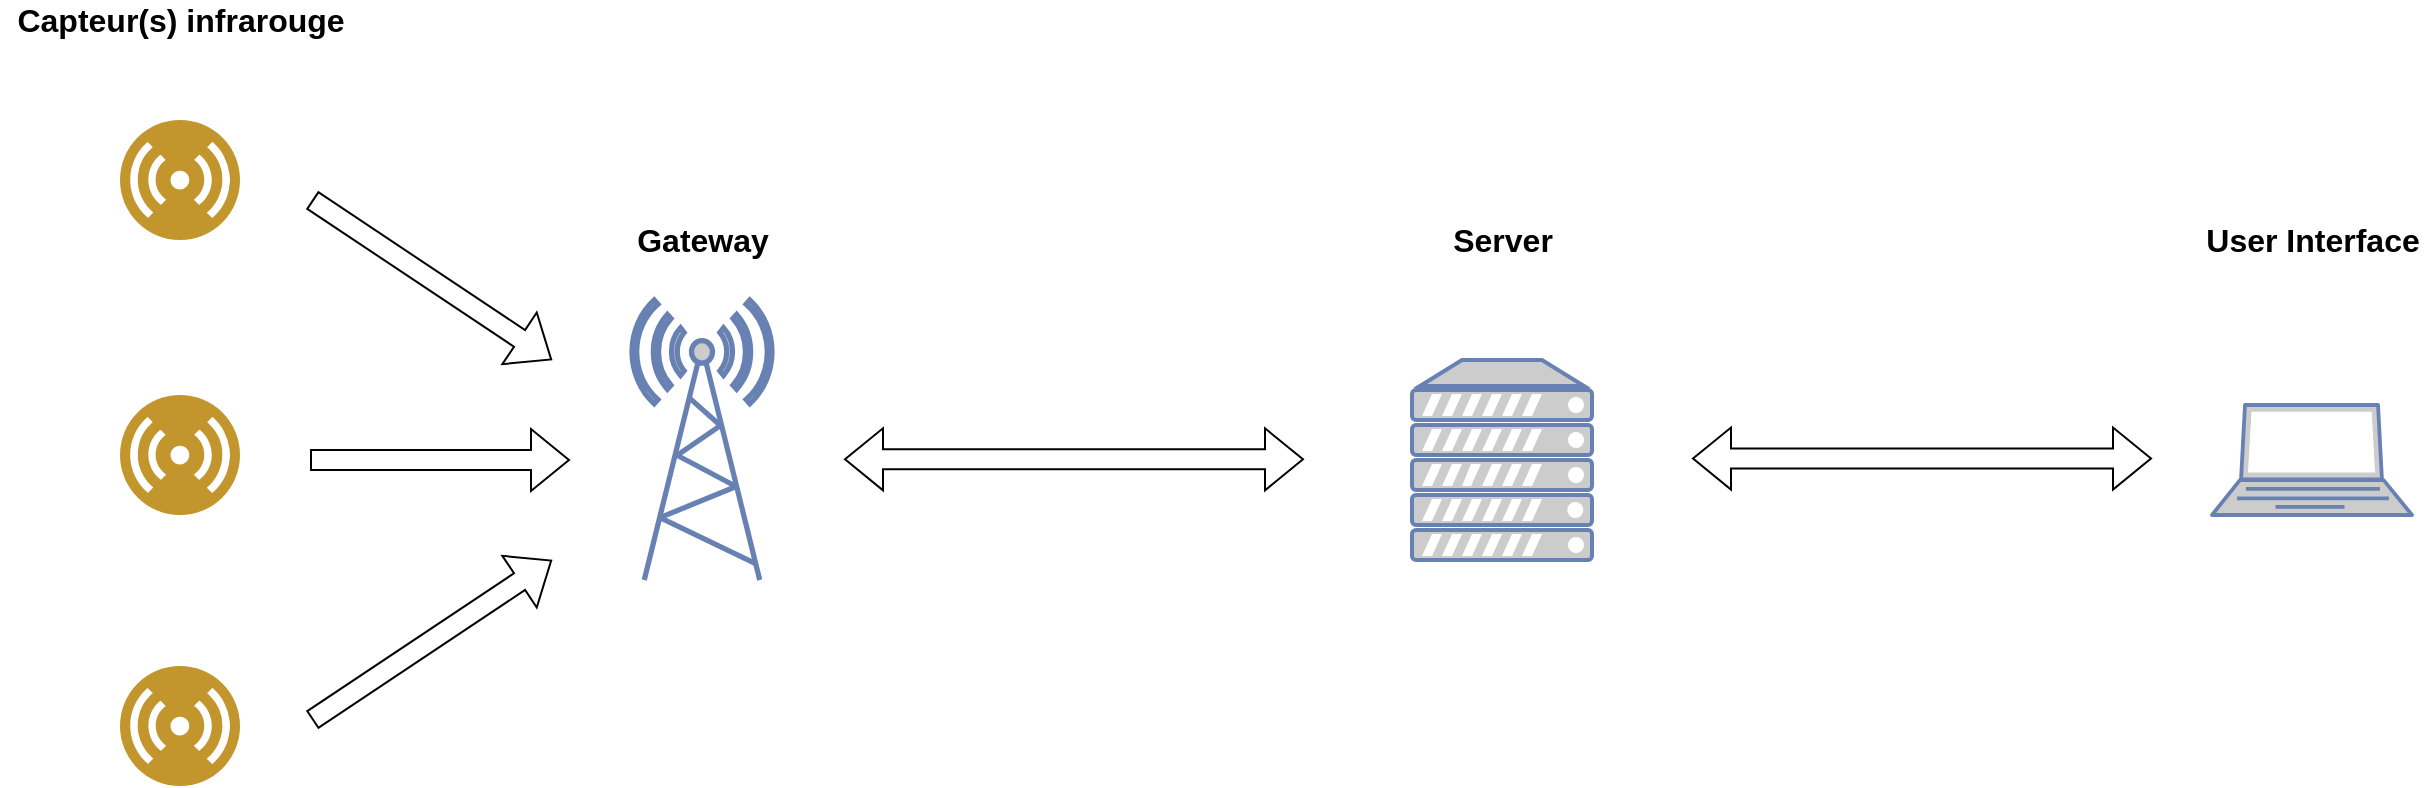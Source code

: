 <mxfile version="15.8.3" type="device"><diagram id="1JJ-UvxjRfw-XplDersZ" name="Page-1"><mxGraphModel dx="1038" dy="585" grid="1" gridSize="10" guides="1" tooltips="1" connect="1" arrows="1" fold="1" page="1" pageScale="1" pageWidth="1169" pageHeight="827" math="0" shadow="0"><root><mxCell id="0"/><mxCell id="1" parent="0"/><mxCell id="4rticJ4Z6jzs-CWGCwVS-11" value="" style="fontColor=#0066CC;verticalAlign=top;verticalLabelPosition=bottom;labelPosition=center;align=center;html=1;outlineConnect=0;fillColor=#CCCCCC;strokeColor=#6881B3;gradientColor=none;gradientDirection=north;strokeWidth=2;shape=mxgraph.networks.laptop;" parent="1" vertex="1"><mxGeometry x="1250" y="252.5" width="100" height="55" as="geometry"/></mxCell><mxCell id="4rticJ4Z6jzs-CWGCwVS-23" style="edgeStyle=orthogonalEdgeStyle;shape=flexArrow;rounded=0;orthogonalLoop=1;jettySize=auto;html=1;exitX=1;exitY=0.5;exitDx=0;exitDy=0;fontSize=16;" parent="1" edge="1"><mxGeometry relative="1" as="geometry"><mxPoint x="429" y="280" as="targetPoint"/><mxPoint x="299" y="280" as="sourcePoint"/></mxGeometry></mxCell><mxCell id="4rticJ4Z6jzs-CWGCwVS-12" value="" style="aspect=fixed;perimeter=ellipsePerimeter;html=1;align=center;shadow=0;dashed=0;fontColor=#4277BB;labelBackgroundColor=#ffffff;fontSize=12;spacingTop=3;image;image=img/lib/ibm/users/sensor.svg;" parent="1" vertex="1"><mxGeometry x="204" y="247.5" width="60" height="60" as="geometry"/></mxCell><mxCell id="4rticJ4Z6jzs-CWGCwVS-13" value="&lt;font style=&quot;font-size: 16px&quot;&gt;&lt;b&gt;Capteur(s) infrarouge&lt;/b&gt;&lt;/font&gt;" style="text;html=1;align=center;verticalAlign=middle;resizable=0;points=[];autosize=1;strokeColor=none;fillColor=none;" parent="1" vertex="1"><mxGeometry x="144" y="50" width="180" height="20" as="geometry"/></mxCell><mxCell id="4rticJ4Z6jzs-CWGCwVS-20" value="" style="fontColor=#0066CC;verticalAlign=top;verticalLabelPosition=bottom;labelPosition=center;align=center;html=1;outlineConnect=0;fillColor=#CCCCCC;strokeColor=#6881B3;gradientColor=none;gradientDirection=north;strokeWidth=2;shape=mxgraph.networks.radio_tower;fontSize=16;" parent="1" vertex="1"><mxGeometry x="460" y="200" width="70" height="140" as="geometry"/></mxCell><mxCell id="4rticJ4Z6jzs-CWGCwVS-21" value="&lt;b&gt;Gateway&lt;/b&gt;" style="text;html=1;align=center;verticalAlign=middle;resizable=0;points=[];autosize=1;strokeColor=none;fillColor=none;fontSize=16;" parent="1" vertex="1"><mxGeometry x="455" y="160" width="80" height="20" as="geometry"/></mxCell><mxCell id="4rticJ4Z6jzs-CWGCwVS-25" value="" style="shape=flexArrow;endArrow=classic;startArrow=classic;html=1;rounded=0;fontSize=16;" parent="1" edge="1"><mxGeometry width="100" height="100" relative="1" as="geometry"><mxPoint x="566" y="279.67" as="sourcePoint"/><mxPoint x="796" y="279.67" as="targetPoint"/></mxGeometry></mxCell><mxCell id="4rticJ4Z6jzs-CWGCwVS-26" value="" style="fontColor=#0066CC;verticalAlign=top;verticalLabelPosition=bottom;labelPosition=center;align=center;html=1;outlineConnect=0;fillColor=#CCCCCC;strokeColor=#6881B3;gradientColor=none;gradientDirection=north;strokeWidth=2;shape=mxgraph.networks.server;fontSize=16;" parent="1" vertex="1"><mxGeometry x="850" y="230" width="90" height="100" as="geometry"/></mxCell><mxCell id="4rticJ4Z6jzs-CWGCwVS-28" value="" style="shape=flexArrow;endArrow=classic;startArrow=classic;html=1;rounded=0;fontSize=16;" parent="1" edge="1"><mxGeometry width="100" height="100" relative="1" as="geometry"><mxPoint x="990" y="279.29" as="sourcePoint"/><mxPoint x="1220" y="279.29" as="targetPoint"/></mxGeometry></mxCell><mxCell id="4rticJ4Z6jzs-CWGCwVS-30" value="&lt;b&gt;Server&lt;/b&gt;" style="text;html=1;align=center;verticalAlign=middle;resizable=0;points=[];autosize=1;strokeColor=none;fillColor=none;fontSize=16;" parent="1" vertex="1"><mxGeometry x="860" y="160" width="70" height="20" as="geometry"/></mxCell><mxCell id="4rticJ4Z6jzs-CWGCwVS-31" value="&lt;b&gt;User Interface&lt;/b&gt;" style="text;html=1;align=center;verticalAlign=middle;resizable=0;points=[];autosize=1;strokeColor=none;fillColor=none;fontSize=16;" parent="1" vertex="1"><mxGeometry x="1240" y="160" width="120" height="20" as="geometry"/></mxCell><mxCell id="4rticJ4Z6jzs-CWGCwVS-32" value="" style="aspect=fixed;perimeter=ellipsePerimeter;html=1;align=center;shadow=0;dashed=0;fontColor=#4277BB;labelBackgroundColor=#ffffff;fontSize=12;spacingTop=3;image;image=img/lib/ibm/users/sensor.svg;" parent="1" vertex="1"><mxGeometry x="204" y="383" width="60" height="60" as="geometry"/></mxCell><mxCell id="4rticJ4Z6jzs-CWGCwVS-34" value="" style="aspect=fixed;perimeter=ellipsePerimeter;html=1;align=center;shadow=0;dashed=0;fontColor=#4277BB;labelBackgroundColor=#ffffff;fontSize=12;spacingTop=3;image;image=img/lib/ibm/users/sensor.svg;" parent="1" vertex="1"><mxGeometry x="204" y="110" width="60" height="60" as="geometry"/></mxCell><mxCell id="4rticJ4Z6jzs-CWGCwVS-35" value="" style="shape=flexArrow;endArrow=classic;html=1;rounded=0;fontSize=16;" parent="1" edge="1"><mxGeometry width="50" height="50" relative="1" as="geometry"><mxPoint x="300" y="150" as="sourcePoint"/><mxPoint x="420" y="230" as="targetPoint"/></mxGeometry></mxCell><mxCell id="4rticJ4Z6jzs-CWGCwVS-36" value="" style="shape=flexArrow;endArrow=classic;html=1;rounded=0;fontSize=16;" parent="1" edge="1"><mxGeometry width="50" height="50" relative="1" as="geometry"><mxPoint x="300" y="410" as="sourcePoint"/><mxPoint x="420" y="330" as="targetPoint"/></mxGeometry></mxCell></root></mxGraphModel></diagram></mxfile>
